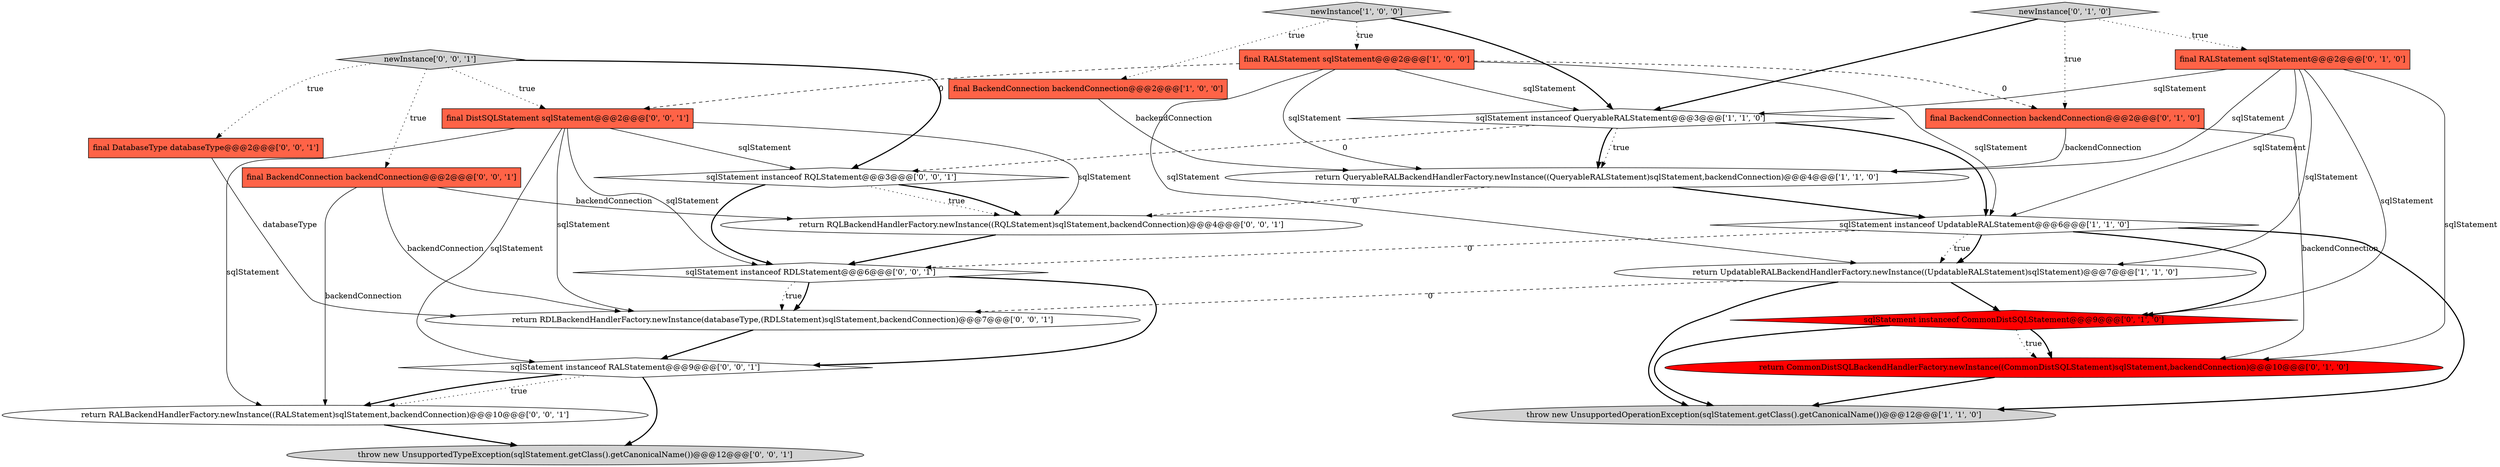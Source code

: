 digraph {
13 [style = filled, label = "final DatabaseType databaseType@@@2@@@['0', '0', '1']", fillcolor = tomato, shape = box image = "AAA0AAABBB3BBB"];
21 [style = filled, label = "sqlStatement instanceof RQLStatement@@@3@@@['0', '0', '1']", fillcolor = white, shape = diamond image = "AAA0AAABBB3BBB"];
14 [style = filled, label = "newInstance['0', '0', '1']", fillcolor = lightgray, shape = diamond image = "AAA0AAABBB3BBB"];
11 [style = filled, label = "sqlStatement instanceof CommonDistSQLStatement@@@9@@@['0', '1', '0']", fillcolor = red, shape = diamond image = "AAA1AAABBB2BBB"];
1 [style = filled, label = "return UpdatableRALBackendHandlerFactory.newInstance((UpdatableRALStatement)sqlStatement)@@@7@@@['1', '1', '0']", fillcolor = white, shape = ellipse image = "AAA0AAABBB1BBB"];
6 [style = filled, label = "return QueryableRALBackendHandlerFactory.newInstance((QueryableRALStatement)sqlStatement,backendConnection)@@@4@@@['1', '1', '0']", fillcolor = white, shape = ellipse image = "AAA0AAABBB1BBB"];
4 [style = filled, label = "throw new UnsupportedOperationException(sqlStatement.getClass().getCanonicalName())@@@12@@@['1', '1', '0']", fillcolor = lightgray, shape = ellipse image = "AAA0AAABBB1BBB"];
9 [style = filled, label = "return CommonDistSQLBackendHandlerFactory.newInstance((CommonDistSQLStatement)sqlStatement,backendConnection)@@@10@@@['0', '1', '0']", fillcolor = red, shape = ellipse image = "AAA1AAABBB2BBB"];
7 [style = filled, label = "final RALStatement sqlStatement@@@2@@@['1', '0', '0']", fillcolor = tomato, shape = box image = "AAA1AAABBB1BBB"];
8 [style = filled, label = "newInstance['0', '1', '0']", fillcolor = lightgray, shape = diamond image = "AAA0AAABBB2BBB"];
15 [style = filled, label = "final BackendConnection backendConnection@@@2@@@['0', '0', '1']", fillcolor = tomato, shape = box image = "AAA0AAABBB3BBB"];
19 [style = filled, label = "return RALBackendHandlerFactory.newInstance((RALStatement)sqlStatement,backendConnection)@@@10@@@['0', '0', '1']", fillcolor = white, shape = ellipse image = "AAA0AAABBB3BBB"];
23 [style = filled, label = "return RQLBackendHandlerFactory.newInstance((RQLStatement)sqlStatement,backendConnection)@@@4@@@['0', '0', '1']", fillcolor = white, shape = ellipse image = "AAA0AAABBB3BBB"];
5 [style = filled, label = "sqlStatement instanceof UpdatableRALStatement@@@6@@@['1', '1', '0']", fillcolor = white, shape = diamond image = "AAA0AAABBB1BBB"];
2 [style = filled, label = "newInstance['1', '0', '0']", fillcolor = lightgray, shape = diamond image = "AAA0AAABBB1BBB"];
16 [style = filled, label = "sqlStatement instanceof RDLStatement@@@6@@@['0', '0', '1']", fillcolor = white, shape = diamond image = "AAA0AAABBB3BBB"];
22 [style = filled, label = "throw new UnsupportedTypeException(sqlStatement.getClass().getCanonicalName())@@@12@@@['0', '0', '1']", fillcolor = lightgray, shape = ellipse image = "AAA0AAABBB3BBB"];
17 [style = filled, label = "return RDLBackendHandlerFactory.newInstance(databaseType,(RDLStatement)sqlStatement,backendConnection)@@@7@@@['0', '0', '1']", fillcolor = white, shape = ellipse image = "AAA0AAABBB3BBB"];
3 [style = filled, label = "sqlStatement instanceof QueryableRALStatement@@@3@@@['1', '1', '0']", fillcolor = white, shape = diamond image = "AAA0AAABBB1BBB"];
0 [style = filled, label = "final BackendConnection backendConnection@@@2@@@['1', '0', '0']", fillcolor = tomato, shape = box image = "AAA0AAABBB1BBB"];
18 [style = filled, label = "sqlStatement instanceof RALStatement@@@9@@@['0', '0', '1']", fillcolor = white, shape = diamond image = "AAA0AAABBB3BBB"];
10 [style = filled, label = "final RALStatement sqlStatement@@@2@@@['0', '1', '0']", fillcolor = tomato, shape = box image = "AAA0AAABBB2BBB"];
12 [style = filled, label = "final BackendConnection backendConnection@@@2@@@['0', '1', '0']", fillcolor = tomato, shape = box image = "AAA1AAABBB2BBB"];
20 [style = filled, label = "final DistSQLStatement sqlStatement@@@2@@@['0', '0', '1']", fillcolor = tomato, shape = box image = "AAA0AAABBB3BBB"];
10->9 [style = solid, label="sqlStatement"];
1->4 [style = bold, label=""];
23->16 [style = bold, label=""];
10->5 [style = solid, label="sqlStatement"];
12->9 [style = solid, label="backendConnection"];
2->0 [style = dotted, label="true"];
16->18 [style = bold, label=""];
3->21 [style = dashed, label="0"];
2->3 [style = bold, label=""];
5->1 [style = dotted, label="true"];
16->17 [style = dotted, label="true"];
11->4 [style = bold, label=""];
9->4 [style = bold, label=""];
7->3 [style = solid, label="sqlStatement"];
18->19 [style = dotted, label="true"];
8->3 [style = bold, label=""];
18->19 [style = bold, label=""];
10->11 [style = solid, label="sqlStatement"];
20->21 [style = solid, label="sqlStatement"];
3->6 [style = bold, label=""];
7->20 [style = dashed, label="0"];
11->9 [style = dotted, label="true"];
20->17 [style = solid, label="sqlStatement"];
20->18 [style = solid, label="sqlStatement"];
16->17 [style = bold, label=""];
8->10 [style = dotted, label="true"];
3->6 [style = dotted, label="true"];
7->5 [style = solid, label="sqlStatement"];
11->9 [style = bold, label=""];
15->17 [style = solid, label="backendConnection"];
14->13 [style = dotted, label="true"];
15->23 [style = solid, label="backendConnection"];
20->19 [style = solid, label="sqlStatement"];
1->11 [style = bold, label=""];
5->16 [style = dashed, label="0"];
14->20 [style = dotted, label="true"];
5->1 [style = bold, label=""];
14->15 [style = dotted, label="true"];
6->5 [style = bold, label=""];
3->5 [style = bold, label=""];
1->17 [style = dashed, label="0"];
18->22 [style = bold, label=""];
8->12 [style = dotted, label="true"];
12->6 [style = solid, label="backendConnection"];
15->19 [style = solid, label="backendConnection"];
7->6 [style = solid, label="sqlStatement"];
21->23 [style = dotted, label="true"];
2->7 [style = dotted, label="true"];
17->18 [style = bold, label=""];
5->4 [style = bold, label=""];
6->23 [style = dashed, label="0"];
10->6 [style = solid, label="sqlStatement"];
21->16 [style = bold, label=""];
7->12 [style = dashed, label="0"];
7->1 [style = solid, label="sqlStatement"];
13->17 [style = solid, label="databaseType"];
5->11 [style = bold, label=""];
10->1 [style = solid, label="sqlStatement"];
0->6 [style = solid, label="backendConnection"];
19->22 [style = bold, label=""];
10->3 [style = solid, label="sqlStatement"];
14->21 [style = bold, label=""];
20->16 [style = solid, label="sqlStatement"];
20->23 [style = solid, label="sqlStatement"];
21->23 [style = bold, label=""];
}

